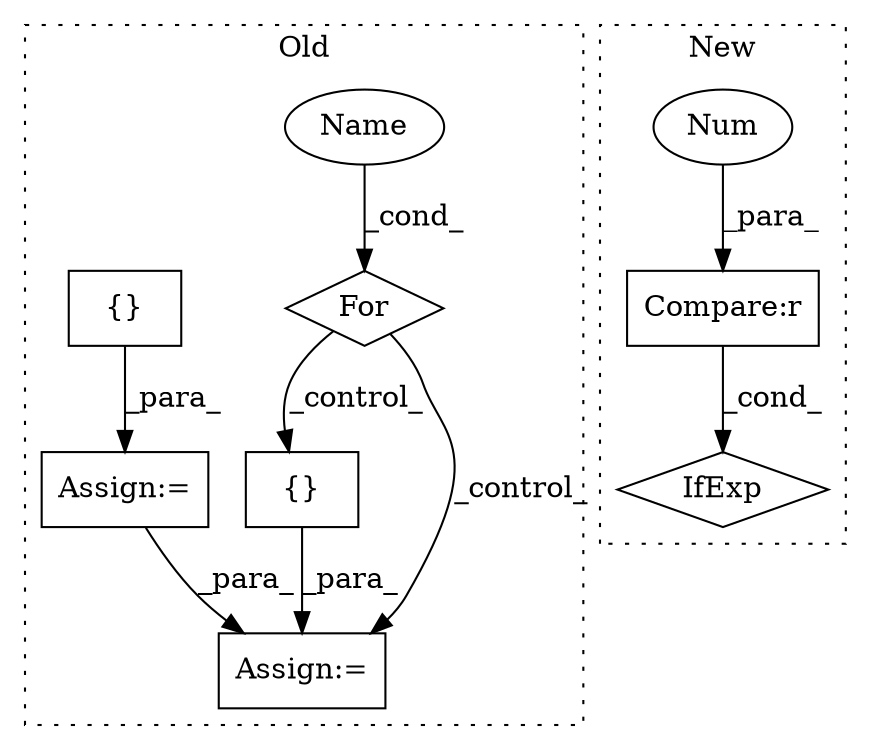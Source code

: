 digraph G {
subgraph cluster0 {
1 [label="{}" a="59" s="5824,5865" l="1,0" shape="box"];
3 [label="Assign:=" a="68" s="5820" l="4" shape="box"];
6 [label="Name" a="87" s="5746" l="1" shape="ellipse"];
7 [label="{}" a="59" s="5650,5650" l="2,1" shape="box"];
8 [label="For" a="107" s="5742,5768" l="4,5" shape="diamond"];
9 [label="Assign:=" a="68" s="5647" l="3" shape="box"];
label = "Old";
style="dotted";
}
subgraph cluster1 {
2 [label="IfExp" a="51" s="5703,5712" l="4,6" shape="diamond"];
4 [label="Compare:r" a="40" s="5707" l="5" shape="box"];
5 [label="Num" a="76" s="5711" l="1" shape="ellipse"];
label = "New";
style="dotted";
}
1 -> 3 [label="_para_"];
4 -> 2 [label="_cond_"];
5 -> 4 [label="_para_"];
6 -> 8 [label="_cond_"];
7 -> 9 [label="_para_"];
8 -> 3 [label="_control_"];
8 -> 1 [label="_control_"];
9 -> 3 [label="_para_"];
}